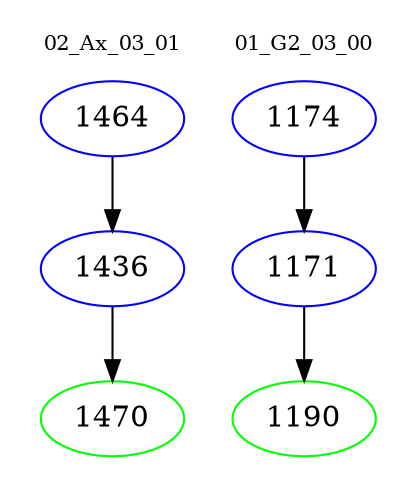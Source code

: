 digraph{
subgraph cluster_0 {
color = white
label = "02_Ax_03_01";
fontsize=10;
T0_1464 [label="1464", color="blue"]
T0_1464 -> T0_1436 [color="black"]
T0_1436 [label="1436", color="blue"]
T0_1436 -> T0_1470 [color="black"]
T0_1470 [label="1470", color="green"]
}
subgraph cluster_1 {
color = white
label = "01_G2_03_00";
fontsize=10;
T1_1174 [label="1174", color="blue"]
T1_1174 -> T1_1171 [color="black"]
T1_1171 [label="1171", color="blue"]
T1_1171 -> T1_1190 [color="black"]
T1_1190 [label="1190", color="green"]
}
}
